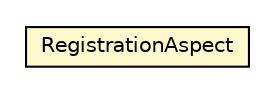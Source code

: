 #!/usr/local/bin/dot
#
# Class diagram 
# Generated by UMLGraph version 5.1 (http://www.umlgraph.org/)
#

digraph G {
	edge [fontname="Helvetica",fontsize=10,labelfontname="Helvetica",labelfontsize=10];
	node [fontname="Helvetica",fontsize=10,shape=plaintext];
	nodesep=0.25;
	ranksep=0.5;
	// org.androidtransfuse.analysis.astAnalyzer.RegistrationAspect
	c37646 [label=<<table title="org.androidtransfuse.analysis.astAnalyzer.RegistrationAspect" border="0" cellborder="1" cellspacing="0" cellpadding="2" port="p" bgcolor="lemonChiffon" href="./RegistrationAspect.html">
		<tr><td><table border="0" cellspacing="0" cellpadding="1">
<tr><td align="center" balign="center"> RegistrationAspect </td></tr>
		</table></td></tr>
		</table>>, fontname="Helvetica", fontcolor="black", fontsize=10.0];
}

